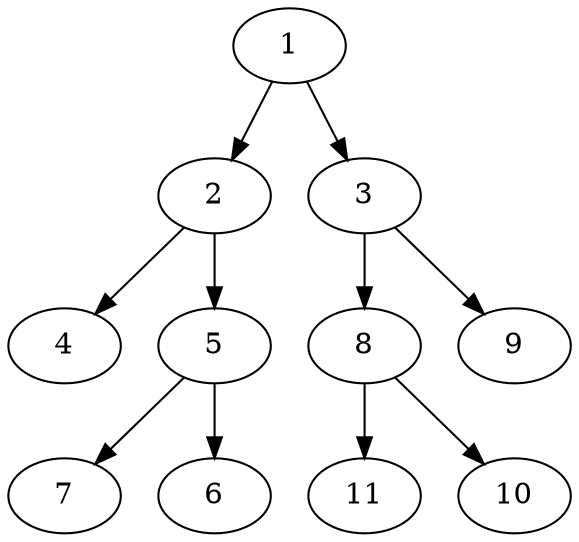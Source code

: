 strict digraph  {
	graph [epsilon="0.001"];
	1 -> 2;
	1 -> 3;
	2 -> 4;
	2 -> 5;
	3 -> 8;
	3 -> 9;
	5 -> 7;
	5 -> 6;
	8 -> 11;
	8 -> 10;
}
